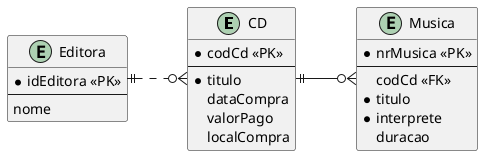 @startuml
left to right direction

entity "CD" as CD {
    *codCd <<PK>>
    --
    *titulo
    dataCompra
    valorPago
    localCompra
}

entity "Musica" as Musica {
    *nrMusica <<PK>>
    --
    codCd <<FK>>
    *titulo
    *interprete
    duracao
}

entity "Editora" as Editora {
    *idEditora <<PK>>
    --
    nome
}

CD ||--o{ Musica
Editora ||..o{CD
@enduml